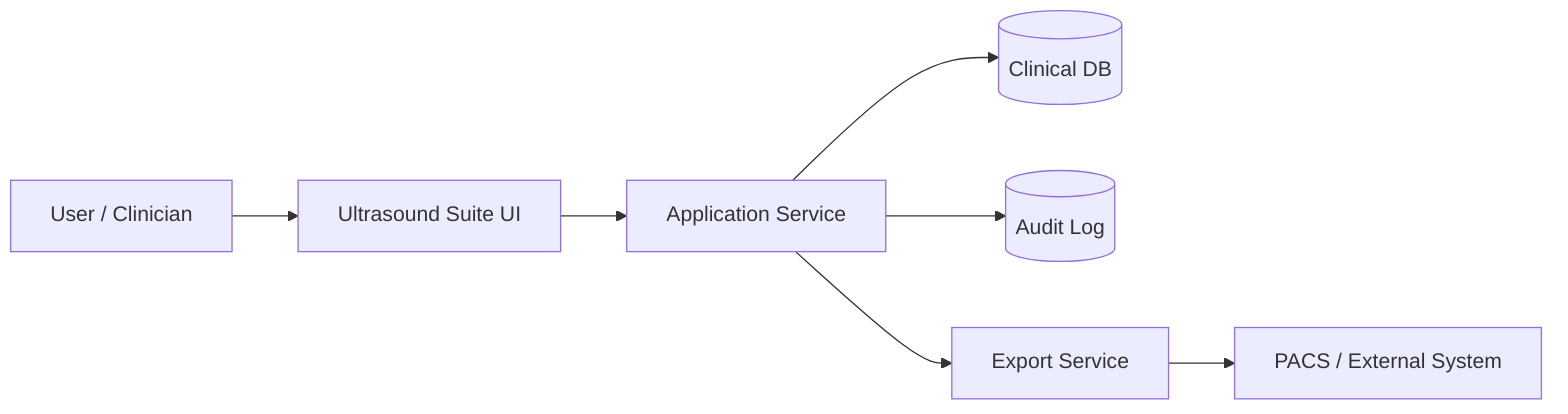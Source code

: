 flowchart LR
  U[User / Clinician] --> UI[Ultrasound Suite UI]
  UI --> SVC[Application Service]
  SVC --> DB[(Clinical DB)]
  SVC --> AUDIT[(Audit Log)]
  SVC --> EXPORT[Export Service]
  EXPORT --> PACS[PACS / External System]